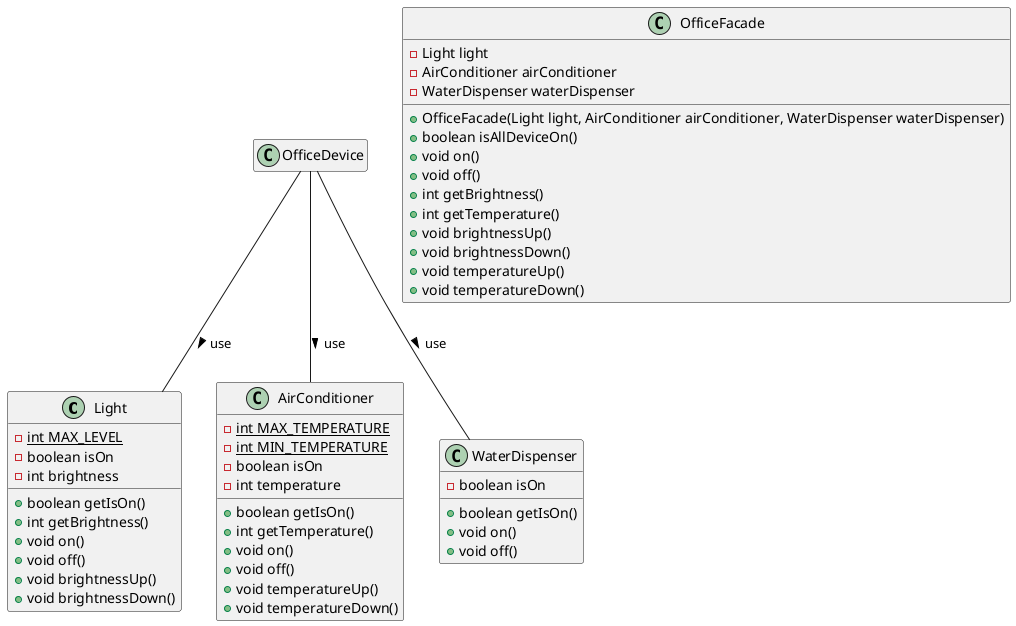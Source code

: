 @startuml example
hide empty members

class Light{
    - {static} int MAX_LEVEL
    - boolean isOn
    - int brightness
    + boolean getIsOn()
    + int getBrightness()
    + void on()
    + void off()
    + void brightnessUp()
    + void brightnessDown()
}

class AirConditioner{
    - {static} int MAX_TEMPERATURE
    - {static} int MIN_TEMPERATURE
    - boolean isOn
    - int temperature
    + boolean getIsOn()
    + int getTemperature()
    + void on()
    + void off()
    + void temperatureUp()
    + void temperatureDown()
}

class WaterDispenser{
    - boolean isOn
    + boolean getIsOn()
    + void on()
    + void off()
}

class OfficeFacade{
    - Light light
    - AirConditioner airConditioner
    - WaterDispenser waterDispenser

    + OfficeFacade(Light light, AirConditioner airConditioner, WaterDispenser waterDispenser)
    + boolean isAllDeviceOn()
    + void on()
    + void off()
    + int getBrightness()
    + int getTemperature()
    + void brightnessUp()
    + void brightnessDown()
    + void temperatureUp()
    + void temperatureDown()
}

OfficeDevice -- Light: use >
OfficeDevice -- AirConditioner: use >
OfficeDevice -- WaterDispenser: use >

@enduml